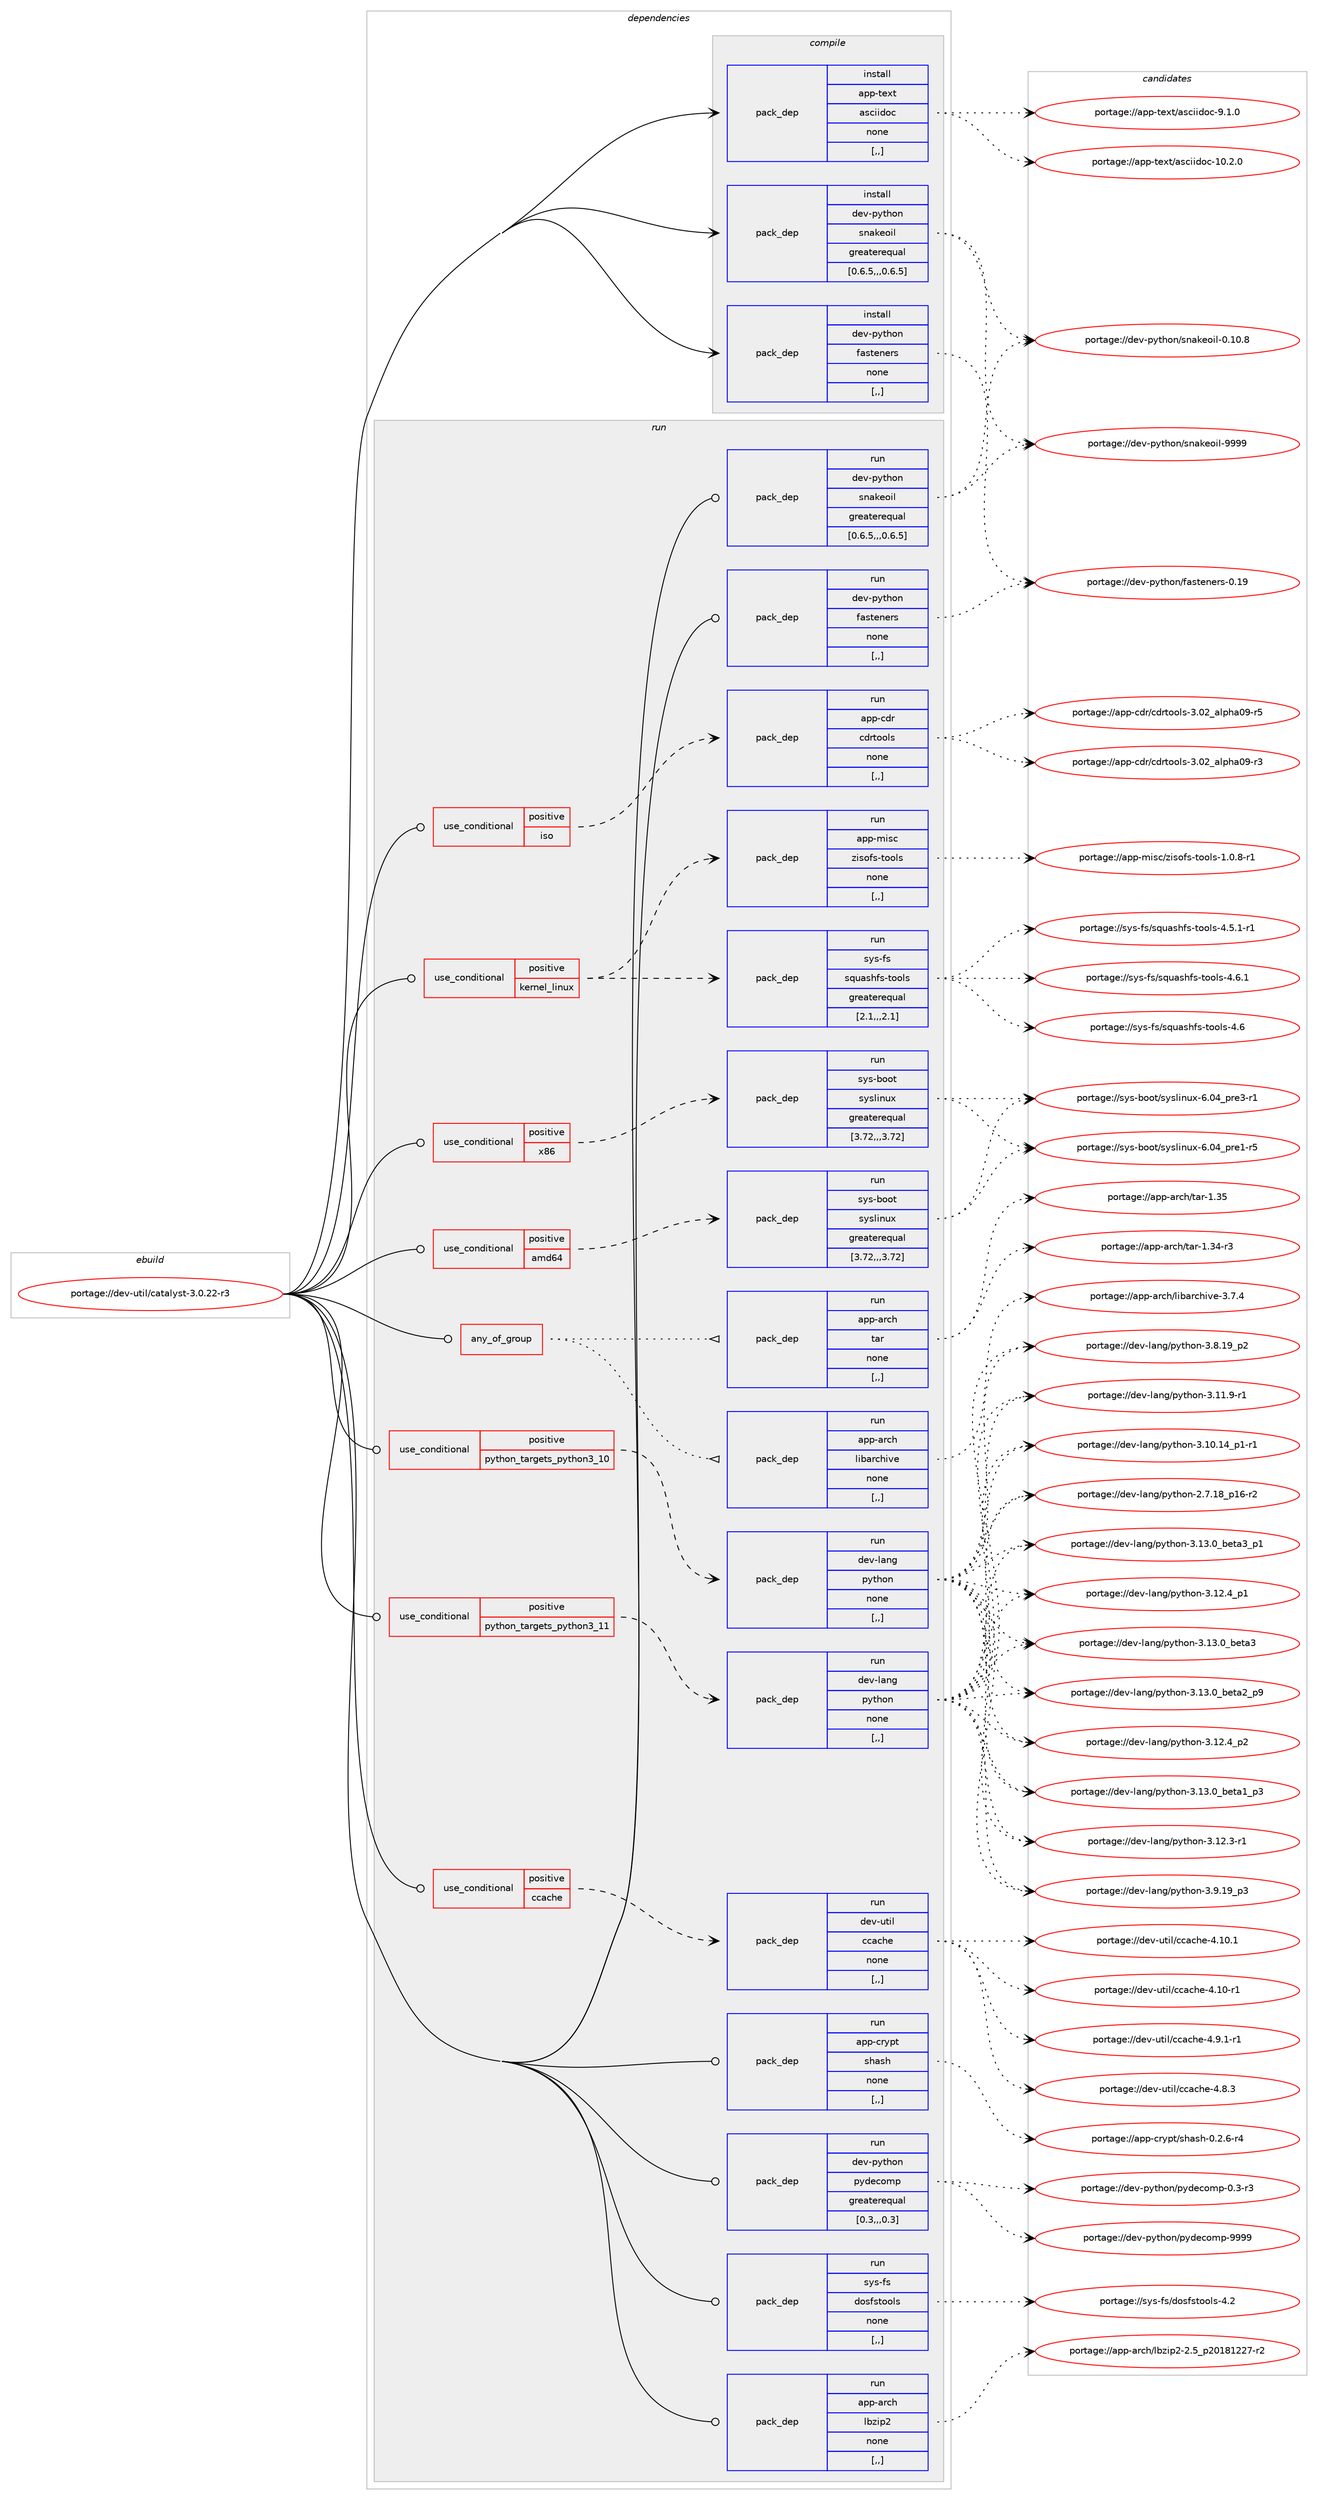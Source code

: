 digraph prolog {

# *************
# Graph options
# *************

newrank=true;
concentrate=true;
compound=true;
graph [rankdir=LR,fontname=Helvetica,fontsize=10,ranksep=1.5];#, ranksep=2.5, nodesep=0.2];
edge  [arrowhead=vee];
node  [fontname=Helvetica,fontsize=10];

# **********
# The ebuild
# **********

subgraph cluster_leftcol {
color=gray;
rank=same;
label=<<i>ebuild</i>>;
id [label="portage://dev-util/catalyst-3.0.22-r3", color=red, width=4, href="../dev-util/catalyst-3.0.22-r3.svg"];
}

# ****************
# The dependencies
# ****************

subgraph cluster_midcol {
color=gray;
label=<<i>dependencies</i>>;
subgraph cluster_compile {
fillcolor="#eeeeee";
style=filled;
label=<<i>compile</i>>;
subgraph pack149922 {
dependency210383 [label=<<TABLE BORDER="0" CELLBORDER="1" CELLSPACING="0" CELLPADDING="4" WIDTH="220"><TR><TD ROWSPAN="6" CELLPADDING="30">pack_dep</TD></TR><TR><TD WIDTH="110">install</TD></TR><TR><TD>app-text</TD></TR><TR><TD>asciidoc</TD></TR><TR><TD>none</TD></TR><TR><TD>[,,]</TD></TR></TABLE>>, shape=none, color=blue];
}
id:e -> dependency210383:w [weight=20,style="solid",arrowhead="vee"];
subgraph pack149923 {
dependency210384 [label=<<TABLE BORDER="0" CELLBORDER="1" CELLSPACING="0" CELLPADDING="4" WIDTH="220"><TR><TD ROWSPAN="6" CELLPADDING="30">pack_dep</TD></TR><TR><TD WIDTH="110">install</TD></TR><TR><TD>dev-python</TD></TR><TR><TD>fasteners</TD></TR><TR><TD>none</TD></TR><TR><TD>[,,]</TD></TR></TABLE>>, shape=none, color=blue];
}
id:e -> dependency210384:w [weight=20,style="solid",arrowhead="vee"];
subgraph pack149924 {
dependency210385 [label=<<TABLE BORDER="0" CELLBORDER="1" CELLSPACING="0" CELLPADDING="4" WIDTH="220"><TR><TD ROWSPAN="6" CELLPADDING="30">pack_dep</TD></TR><TR><TD WIDTH="110">install</TD></TR><TR><TD>dev-python</TD></TR><TR><TD>snakeoil</TD></TR><TR><TD>greaterequal</TD></TR><TR><TD>[0.6.5,,,0.6.5]</TD></TR></TABLE>>, shape=none, color=blue];
}
id:e -> dependency210385:w [weight=20,style="solid",arrowhead="vee"];
}
subgraph cluster_compileandrun {
fillcolor="#eeeeee";
style=filled;
label=<<i>compile and run</i>>;
}
subgraph cluster_run {
fillcolor="#eeeeee";
style=filled;
label=<<i>run</i>>;
subgraph any1252 {
dependency210386 [label=<<TABLE BORDER="0" CELLBORDER="1" CELLSPACING="0" CELLPADDING="4"><TR><TD CELLPADDING="10">any_of_group</TD></TR></TABLE>>, shape=none, color=red];subgraph pack149925 {
dependency210387 [label=<<TABLE BORDER="0" CELLBORDER="1" CELLSPACING="0" CELLPADDING="4" WIDTH="220"><TR><TD ROWSPAN="6" CELLPADDING="30">pack_dep</TD></TR><TR><TD WIDTH="110">run</TD></TR><TR><TD>app-arch</TD></TR><TR><TD>tar</TD></TR><TR><TD>none</TD></TR><TR><TD>[,,]</TD></TR></TABLE>>, shape=none, color=blue];
}
dependency210386:e -> dependency210387:w [weight=20,style="dotted",arrowhead="oinv"];
subgraph pack149926 {
dependency210388 [label=<<TABLE BORDER="0" CELLBORDER="1" CELLSPACING="0" CELLPADDING="4" WIDTH="220"><TR><TD ROWSPAN="6" CELLPADDING="30">pack_dep</TD></TR><TR><TD WIDTH="110">run</TD></TR><TR><TD>app-arch</TD></TR><TR><TD>libarchive</TD></TR><TR><TD>none</TD></TR><TR><TD>[,,]</TD></TR></TABLE>>, shape=none, color=blue];
}
dependency210386:e -> dependency210388:w [weight=20,style="dotted",arrowhead="oinv"];
}
id:e -> dependency210386:w [weight=20,style="solid",arrowhead="odot"];
subgraph cond59059 {
dependency210389 [label=<<TABLE BORDER="0" CELLBORDER="1" CELLSPACING="0" CELLPADDING="4"><TR><TD ROWSPAN="3" CELLPADDING="10">use_conditional</TD></TR><TR><TD>positive</TD></TR><TR><TD>amd64</TD></TR></TABLE>>, shape=none, color=red];
subgraph pack149927 {
dependency210390 [label=<<TABLE BORDER="0" CELLBORDER="1" CELLSPACING="0" CELLPADDING="4" WIDTH="220"><TR><TD ROWSPAN="6" CELLPADDING="30">pack_dep</TD></TR><TR><TD WIDTH="110">run</TD></TR><TR><TD>sys-boot</TD></TR><TR><TD>syslinux</TD></TR><TR><TD>greaterequal</TD></TR><TR><TD>[3.72,,,3.72]</TD></TR></TABLE>>, shape=none, color=blue];
}
dependency210389:e -> dependency210390:w [weight=20,style="dashed",arrowhead="vee"];
}
id:e -> dependency210389:w [weight=20,style="solid",arrowhead="odot"];
subgraph cond59060 {
dependency210391 [label=<<TABLE BORDER="0" CELLBORDER="1" CELLSPACING="0" CELLPADDING="4"><TR><TD ROWSPAN="3" CELLPADDING="10">use_conditional</TD></TR><TR><TD>positive</TD></TR><TR><TD>ccache</TD></TR></TABLE>>, shape=none, color=red];
subgraph pack149928 {
dependency210392 [label=<<TABLE BORDER="0" CELLBORDER="1" CELLSPACING="0" CELLPADDING="4" WIDTH="220"><TR><TD ROWSPAN="6" CELLPADDING="30">pack_dep</TD></TR><TR><TD WIDTH="110">run</TD></TR><TR><TD>dev-util</TD></TR><TR><TD>ccache</TD></TR><TR><TD>none</TD></TR><TR><TD>[,,]</TD></TR></TABLE>>, shape=none, color=blue];
}
dependency210391:e -> dependency210392:w [weight=20,style="dashed",arrowhead="vee"];
}
id:e -> dependency210391:w [weight=20,style="solid",arrowhead="odot"];
subgraph cond59061 {
dependency210393 [label=<<TABLE BORDER="0" CELLBORDER="1" CELLSPACING="0" CELLPADDING="4"><TR><TD ROWSPAN="3" CELLPADDING="10">use_conditional</TD></TR><TR><TD>positive</TD></TR><TR><TD>iso</TD></TR></TABLE>>, shape=none, color=red];
subgraph pack149929 {
dependency210394 [label=<<TABLE BORDER="0" CELLBORDER="1" CELLSPACING="0" CELLPADDING="4" WIDTH="220"><TR><TD ROWSPAN="6" CELLPADDING="30">pack_dep</TD></TR><TR><TD WIDTH="110">run</TD></TR><TR><TD>app-cdr</TD></TR><TR><TD>cdrtools</TD></TR><TR><TD>none</TD></TR><TR><TD>[,,]</TD></TR></TABLE>>, shape=none, color=blue];
}
dependency210393:e -> dependency210394:w [weight=20,style="dashed",arrowhead="vee"];
}
id:e -> dependency210393:w [weight=20,style="solid",arrowhead="odot"];
subgraph cond59062 {
dependency210395 [label=<<TABLE BORDER="0" CELLBORDER="1" CELLSPACING="0" CELLPADDING="4"><TR><TD ROWSPAN="3" CELLPADDING="10">use_conditional</TD></TR><TR><TD>positive</TD></TR><TR><TD>kernel_linux</TD></TR></TABLE>>, shape=none, color=red];
subgraph pack149930 {
dependency210396 [label=<<TABLE BORDER="0" CELLBORDER="1" CELLSPACING="0" CELLPADDING="4" WIDTH="220"><TR><TD ROWSPAN="6" CELLPADDING="30">pack_dep</TD></TR><TR><TD WIDTH="110">run</TD></TR><TR><TD>app-misc</TD></TR><TR><TD>zisofs-tools</TD></TR><TR><TD>none</TD></TR><TR><TD>[,,]</TD></TR></TABLE>>, shape=none, color=blue];
}
dependency210395:e -> dependency210396:w [weight=20,style="dashed",arrowhead="vee"];
subgraph pack149931 {
dependency210397 [label=<<TABLE BORDER="0" CELLBORDER="1" CELLSPACING="0" CELLPADDING="4" WIDTH="220"><TR><TD ROWSPAN="6" CELLPADDING="30">pack_dep</TD></TR><TR><TD WIDTH="110">run</TD></TR><TR><TD>sys-fs</TD></TR><TR><TD>squashfs-tools</TD></TR><TR><TD>greaterequal</TD></TR><TR><TD>[2.1,,,2.1]</TD></TR></TABLE>>, shape=none, color=blue];
}
dependency210395:e -> dependency210397:w [weight=20,style="dashed",arrowhead="vee"];
}
id:e -> dependency210395:w [weight=20,style="solid",arrowhead="odot"];
subgraph cond59063 {
dependency210398 [label=<<TABLE BORDER="0" CELLBORDER="1" CELLSPACING="0" CELLPADDING="4"><TR><TD ROWSPAN="3" CELLPADDING="10">use_conditional</TD></TR><TR><TD>positive</TD></TR><TR><TD>python_targets_python3_10</TD></TR></TABLE>>, shape=none, color=red];
subgraph pack149932 {
dependency210399 [label=<<TABLE BORDER="0" CELLBORDER="1" CELLSPACING="0" CELLPADDING="4" WIDTH="220"><TR><TD ROWSPAN="6" CELLPADDING="30">pack_dep</TD></TR><TR><TD WIDTH="110">run</TD></TR><TR><TD>dev-lang</TD></TR><TR><TD>python</TD></TR><TR><TD>none</TD></TR><TR><TD>[,,]</TD></TR></TABLE>>, shape=none, color=blue];
}
dependency210398:e -> dependency210399:w [weight=20,style="dashed",arrowhead="vee"];
}
id:e -> dependency210398:w [weight=20,style="solid",arrowhead="odot"];
subgraph cond59064 {
dependency210400 [label=<<TABLE BORDER="0" CELLBORDER="1" CELLSPACING="0" CELLPADDING="4"><TR><TD ROWSPAN="3" CELLPADDING="10">use_conditional</TD></TR><TR><TD>positive</TD></TR><TR><TD>python_targets_python3_11</TD></TR></TABLE>>, shape=none, color=red];
subgraph pack149933 {
dependency210401 [label=<<TABLE BORDER="0" CELLBORDER="1" CELLSPACING="0" CELLPADDING="4" WIDTH="220"><TR><TD ROWSPAN="6" CELLPADDING="30">pack_dep</TD></TR><TR><TD WIDTH="110">run</TD></TR><TR><TD>dev-lang</TD></TR><TR><TD>python</TD></TR><TR><TD>none</TD></TR><TR><TD>[,,]</TD></TR></TABLE>>, shape=none, color=blue];
}
dependency210400:e -> dependency210401:w [weight=20,style="dashed",arrowhead="vee"];
}
id:e -> dependency210400:w [weight=20,style="solid",arrowhead="odot"];
subgraph cond59065 {
dependency210402 [label=<<TABLE BORDER="0" CELLBORDER="1" CELLSPACING="0" CELLPADDING="4"><TR><TD ROWSPAN="3" CELLPADDING="10">use_conditional</TD></TR><TR><TD>positive</TD></TR><TR><TD>x86</TD></TR></TABLE>>, shape=none, color=red];
subgraph pack149934 {
dependency210403 [label=<<TABLE BORDER="0" CELLBORDER="1" CELLSPACING="0" CELLPADDING="4" WIDTH="220"><TR><TD ROWSPAN="6" CELLPADDING="30">pack_dep</TD></TR><TR><TD WIDTH="110">run</TD></TR><TR><TD>sys-boot</TD></TR><TR><TD>syslinux</TD></TR><TR><TD>greaterequal</TD></TR><TR><TD>[3.72,,,3.72]</TD></TR></TABLE>>, shape=none, color=blue];
}
dependency210402:e -> dependency210403:w [weight=20,style="dashed",arrowhead="vee"];
}
id:e -> dependency210402:w [weight=20,style="solid",arrowhead="odot"];
subgraph pack149935 {
dependency210404 [label=<<TABLE BORDER="0" CELLBORDER="1" CELLSPACING="0" CELLPADDING="4" WIDTH="220"><TR><TD ROWSPAN="6" CELLPADDING="30">pack_dep</TD></TR><TR><TD WIDTH="110">run</TD></TR><TR><TD>app-arch</TD></TR><TR><TD>lbzip2</TD></TR><TR><TD>none</TD></TR><TR><TD>[,,]</TD></TR></TABLE>>, shape=none, color=blue];
}
id:e -> dependency210404:w [weight=20,style="solid",arrowhead="odot"];
subgraph pack149936 {
dependency210405 [label=<<TABLE BORDER="0" CELLBORDER="1" CELLSPACING="0" CELLPADDING="4" WIDTH="220"><TR><TD ROWSPAN="6" CELLPADDING="30">pack_dep</TD></TR><TR><TD WIDTH="110">run</TD></TR><TR><TD>app-crypt</TD></TR><TR><TD>shash</TD></TR><TR><TD>none</TD></TR><TR><TD>[,,]</TD></TR></TABLE>>, shape=none, color=blue];
}
id:e -> dependency210405:w [weight=20,style="solid",arrowhead="odot"];
subgraph pack149937 {
dependency210406 [label=<<TABLE BORDER="0" CELLBORDER="1" CELLSPACING="0" CELLPADDING="4" WIDTH="220"><TR><TD ROWSPAN="6" CELLPADDING="30">pack_dep</TD></TR><TR><TD WIDTH="110">run</TD></TR><TR><TD>dev-python</TD></TR><TR><TD>fasteners</TD></TR><TR><TD>none</TD></TR><TR><TD>[,,]</TD></TR></TABLE>>, shape=none, color=blue];
}
id:e -> dependency210406:w [weight=20,style="solid",arrowhead="odot"];
subgraph pack149938 {
dependency210407 [label=<<TABLE BORDER="0" CELLBORDER="1" CELLSPACING="0" CELLPADDING="4" WIDTH="220"><TR><TD ROWSPAN="6" CELLPADDING="30">pack_dep</TD></TR><TR><TD WIDTH="110">run</TD></TR><TR><TD>dev-python</TD></TR><TR><TD>pydecomp</TD></TR><TR><TD>greaterequal</TD></TR><TR><TD>[0.3,,,0.3]</TD></TR></TABLE>>, shape=none, color=blue];
}
id:e -> dependency210407:w [weight=20,style="solid",arrowhead="odot"];
subgraph pack149939 {
dependency210408 [label=<<TABLE BORDER="0" CELLBORDER="1" CELLSPACING="0" CELLPADDING="4" WIDTH="220"><TR><TD ROWSPAN="6" CELLPADDING="30">pack_dep</TD></TR><TR><TD WIDTH="110">run</TD></TR><TR><TD>dev-python</TD></TR><TR><TD>snakeoil</TD></TR><TR><TD>greaterequal</TD></TR><TR><TD>[0.6.5,,,0.6.5]</TD></TR></TABLE>>, shape=none, color=blue];
}
id:e -> dependency210408:w [weight=20,style="solid",arrowhead="odot"];
subgraph pack149940 {
dependency210409 [label=<<TABLE BORDER="0" CELLBORDER="1" CELLSPACING="0" CELLPADDING="4" WIDTH="220"><TR><TD ROWSPAN="6" CELLPADDING="30">pack_dep</TD></TR><TR><TD WIDTH="110">run</TD></TR><TR><TD>sys-fs</TD></TR><TR><TD>dosfstools</TD></TR><TR><TD>none</TD></TR><TR><TD>[,,]</TD></TR></TABLE>>, shape=none, color=blue];
}
id:e -> dependency210409:w [weight=20,style="solid",arrowhead="odot"];
}
}

# **************
# The candidates
# **************

subgraph cluster_choices {
rank=same;
color=gray;
label=<<i>candidates</i>>;

subgraph choice149922 {
color=black;
nodesep=1;
choice97112112451161011201164797115991051051001119945494846504648 [label="portage://app-text/asciidoc-10.2.0", color=red, width=4,href="../app-text/asciidoc-10.2.0.svg"];
choice971121124511610112011647971159910510510011199455746494648 [label="portage://app-text/asciidoc-9.1.0", color=red, width=4,href="../app-text/asciidoc-9.1.0.svg"];
dependency210383:e -> choice97112112451161011201164797115991051051001119945494846504648:w [style=dotted,weight="100"];
dependency210383:e -> choice971121124511610112011647971159910510510011199455746494648:w [style=dotted,weight="100"];
}
subgraph choice149923 {
color=black;
nodesep=1;
choice1001011184511212111610411111047102971151161011101011141154548464957 [label="portage://dev-python/fasteners-0.19", color=red, width=4,href="../dev-python/fasteners-0.19.svg"];
dependency210384:e -> choice1001011184511212111610411111047102971151161011101011141154548464957:w [style=dotted,weight="100"];
}
subgraph choice149924 {
color=black;
nodesep=1;
choice1001011184511212111610411111047115110971071011111051084557575757 [label="portage://dev-python/snakeoil-9999", color=red, width=4,href="../dev-python/snakeoil-9999.svg"];
choice10010111845112121116104111110471151109710710111110510845484649484656 [label="portage://dev-python/snakeoil-0.10.8", color=red, width=4,href="../dev-python/snakeoil-0.10.8.svg"];
dependency210385:e -> choice1001011184511212111610411111047115110971071011111051084557575757:w [style=dotted,weight="100"];
dependency210385:e -> choice10010111845112121116104111110471151109710710111110510845484649484656:w [style=dotted,weight="100"];
}
subgraph choice149925 {
color=black;
nodesep=1;
choice9711211245971149910447116971144549465153 [label="portage://app-arch/tar-1.35", color=red, width=4,href="../app-arch/tar-1.35.svg"];
choice97112112459711499104471169711445494651524511451 [label="portage://app-arch/tar-1.34-r3", color=red, width=4,href="../app-arch/tar-1.34-r3.svg"];
dependency210387:e -> choice9711211245971149910447116971144549465153:w [style=dotted,weight="100"];
dependency210387:e -> choice97112112459711499104471169711445494651524511451:w [style=dotted,weight="100"];
}
subgraph choice149926 {
color=black;
nodesep=1;
choice9711211245971149910447108105989711499104105118101455146554652 [label="portage://app-arch/libarchive-3.7.4", color=red, width=4,href="../app-arch/libarchive-3.7.4.svg"];
dependency210388:e -> choice9711211245971149910447108105989711499104105118101455146554652:w [style=dotted,weight="100"];
}
subgraph choice149927 {
color=black;
nodesep=1;
choice115121115459811111111647115121115108105110117120455446485295112114101514511449 [label="portage://sys-boot/syslinux-6.04_pre3-r1", color=red, width=4,href="../sys-boot/syslinux-6.04_pre3-r1.svg"];
choice115121115459811111111647115121115108105110117120455446485295112114101494511453 [label="portage://sys-boot/syslinux-6.04_pre1-r5", color=red, width=4,href="../sys-boot/syslinux-6.04_pre1-r5.svg"];
dependency210390:e -> choice115121115459811111111647115121115108105110117120455446485295112114101514511449:w [style=dotted,weight="100"];
dependency210390:e -> choice115121115459811111111647115121115108105110117120455446485295112114101494511453:w [style=dotted,weight="100"];
}
subgraph choice149928 {
color=black;
nodesep=1;
choice10010111845117116105108479999979910410145524649484649 [label="portage://dev-util/ccache-4.10.1", color=red, width=4,href="../dev-util/ccache-4.10.1.svg"];
choice10010111845117116105108479999979910410145524649484511449 [label="portage://dev-util/ccache-4.10-r1", color=red, width=4,href="../dev-util/ccache-4.10-r1.svg"];
choice1001011184511711610510847999997991041014552465746494511449 [label="portage://dev-util/ccache-4.9.1-r1", color=red, width=4,href="../dev-util/ccache-4.9.1-r1.svg"];
choice100101118451171161051084799999799104101455246564651 [label="portage://dev-util/ccache-4.8.3", color=red, width=4,href="../dev-util/ccache-4.8.3.svg"];
dependency210392:e -> choice10010111845117116105108479999979910410145524649484649:w [style=dotted,weight="100"];
dependency210392:e -> choice10010111845117116105108479999979910410145524649484511449:w [style=dotted,weight="100"];
dependency210392:e -> choice1001011184511711610510847999997991041014552465746494511449:w [style=dotted,weight="100"];
dependency210392:e -> choice100101118451171161051084799999799104101455246564651:w [style=dotted,weight="100"];
}
subgraph choice149929 {
color=black;
nodesep=1;
choice9711211245991001144799100114116111111108115455146485095971081121049748574511453 [label="portage://app-cdr/cdrtools-3.02_alpha09-r5", color=red, width=4,href="../app-cdr/cdrtools-3.02_alpha09-r5.svg"];
choice9711211245991001144799100114116111111108115455146485095971081121049748574511451 [label="portage://app-cdr/cdrtools-3.02_alpha09-r3", color=red, width=4,href="../app-cdr/cdrtools-3.02_alpha09-r3.svg"];
dependency210394:e -> choice9711211245991001144799100114116111111108115455146485095971081121049748574511453:w [style=dotted,weight="100"];
dependency210394:e -> choice9711211245991001144799100114116111111108115455146485095971081121049748574511451:w [style=dotted,weight="100"];
}
subgraph choice149930 {
color=black;
nodesep=1;
choice97112112451091051159947122105115111102115451161111111081154549464846564511449 [label="portage://app-misc/zisofs-tools-1.0.8-r1", color=red, width=4,href="../app-misc/zisofs-tools-1.0.8-r1.svg"];
dependency210396:e -> choice97112112451091051159947122105115111102115451161111111081154549464846564511449:w [style=dotted,weight="100"];
}
subgraph choice149931 {
color=black;
nodesep=1;
choice11512111545102115471151131179711510410211545116111111108115455246544649 [label="portage://sys-fs/squashfs-tools-4.6.1", color=red, width=4,href="../sys-fs/squashfs-tools-4.6.1.svg"];
choice1151211154510211547115113117971151041021154511611111110811545524654 [label="portage://sys-fs/squashfs-tools-4.6", color=red, width=4,href="../sys-fs/squashfs-tools-4.6.svg"];
choice115121115451021154711511311797115104102115451161111111081154552465346494511449 [label="portage://sys-fs/squashfs-tools-4.5.1-r1", color=red, width=4,href="../sys-fs/squashfs-tools-4.5.1-r1.svg"];
dependency210397:e -> choice11512111545102115471151131179711510410211545116111111108115455246544649:w [style=dotted,weight="100"];
dependency210397:e -> choice1151211154510211547115113117971151041021154511611111110811545524654:w [style=dotted,weight="100"];
dependency210397:e -> choice115121115451021154711511311797115104102115451161111111081154552465346494511449:w [style=dotted,weight="100"];
}
subgraph choice149932 {
color=black;
nodesep=1;
choice10010111845108971101034711212111610411111045514649514648959810111697519511249 [label="portage://dev-lang/python-3.13.0_beta3_p1", color=red, width=4,href="../dev-lang/python-3.13.0_beta3_p1.svg"];
choice1001011184510897110103471121211161041111104551464951464895981011169751 [label="portage://dev-lang/python-3.13.0_beta3", color=red, width=4,href="../dev-lang/python-3.13.0_beta3.svg"];
choice10010111845108971101034711212111610411111045514649514648959810111697509511257 [label="portage://dev-lang/python-3.13.0_beta2_p9", color=red, width=4,href="../dev-lang/python-3.13.0_beta2_p9.svg"];
choice10010111845108971101034711212111610411111045514649514648959810111697499511251 [label="portage://dev-lang/python-3.13.0_beta1_p3", color=red, width=4,href="../dev-lang/python-3.13.0_beta1_p3.svg"];
choice100101118451089711010347112121116104111110455146495046529511250 [label="portage://dev-lang/python-3.12.4_p2", color=red, width=4,href="../dev-lang/python-3.12.4_p2.svg"];
choice100101118451089711010347112121116104111110455146495046529511249 [label="portage://dev-lang/python-3.12.4_p1", color=red, width=4,href="../dev-lang/python-3.12.4_p1.svg"];
choice100101118451089711010347112121116104111110455146495046514511449 [label="portage://dev-lang/python-3.12.3-r1", color=red, width=4,href="../dev-lang/python-3.12.3-r1.svg"];
choice100101118451089711010347112121116104111110455146494946574511449 [label="portage://dev-lang/python-3.11.9-r1", color=red, width=4,href="../dev-lang/python-3.11.9-r1.svg"];
choice100101118451089711010347112121116104111110455146494846495295112494511449 [label="portage://dev-lang/python-3.10.14_p1-r1", color=red, width=4,href="../dev-lang/python-3.10.14_p1-r1.svg"];
choice100101118451089711010347112121116104111110455146574649579511251 [label="portage://dev-lang/python-3.9.19_p3", color=red, width=4,href="../dev-lang/python-3.9.19_p3.svg"];
choice100101118451089711010347112121116104111110455146564649579511250 [label="portage://dev-lang/python-3.8.19_p2", color=red, width=4,href="../dev-lang/python-3.8.19_p2.svg"];
choice100101118451089711010347112121116104111110455046554649569511249544511450 [label="portage://dev-lang/python-2.7.18_p16-r2", color=red, width=4,href="../dev-lang/python-2.7.18_p16-r2.svg"];
dependency210399:e -> choice10010111845108971101034711212111610411111045514649514648959810111697519511249:w [style=dotted,weight="100"];
dependency210399:e -> choice1001011184510897110103471121211161041111104551464951464895981011169751:w [style=dotted,weight="100"];
dependency210399:e -> choice10010111845108971101034711212111610411111045514649514648959810111697509511257:w [style=dotted,weight="100"];
dependency210399:e -> choice10010111845108971101034711212111610411111045514649514648959810111697499511251:w [style=dotted,weight="100"];
dependency210399:e -> choice100101118451089711010347112121116104111110455146495046529511250:w [style=dotted,weight="100"];
dependency210399:e -> choice100101118451089711010347112121116104111110455146495046529511249:w [style=dotted,weight="100"];
dependency210399:e -> choice100101118451089711010347112121116104111110455146495046514511449:w [style=dotted,weight="100"];
dependency210399:e -> choice100101118451089711010347112121116104111110455146494946574511449:w [style=dotted,weight="100"];
dependency210399:e -> choice100101118451089711010347112121116104111110455146494846495295112494511449:w [style=dotted,weight="100"];
dependency210399:e -> choice100101118451089711010347112121116104111110455146574649579511251:w [style=dotted,weight="100"];
dependency210399:e -> choice100101118451089711010347112121116104111110455146564649579511250:w [style=dotted,weight="100"];
dependency210399:e -> choice100101118451089711010347112121116104111110455046554649569511249544511450:w [style=dotted,weight="100"];
}
subgraph choice149933 {
color=black;
nodesep=1;
choice10010111845108971101034711212111610411111045514649514648959810111697519511249 [label="portage://dev-lang/python-3.13.0_beta3_p1", color=red, width=4,href="../dev-lang/python-3.13.0_beta3_p1.svg"];
choice1001011184510897110103471121211161041111104551464951464895981011169751 [label="portage://dev-lang/python-3.13.0_beta3", color=red, width=4,href="../dev-lang/python-3.13.0_beta3.svg"];
choice10010111845108971101034711212111610411111045514649514648959810111697509511257 [label="portage://dev-lang/python-3.13.0_beta2_p9", color=red, width=4,href="../dev-lang/python-3.13.0_beta2_p9.svg"];
choice10010111845108971101034711212111610411111045514649514648959810111697499511251 [label="portage://dev-lang/python-3.13.0_beta1_p3", color=red, width=4,href="../dev-lang/python-3.13.0_beta1_p3.svg"];
choice100101118451089711010347112121116104111110455146495046529511250 [label="portage://dev-lang/python-3.12.4_p2", color=red, width=4,href="../dev-lang/python-3.12.4_p2.svg"];
choice100101118451089711010347112121116104111110455146495046529511249 [label="portage://dev-lang/python-3.12.4_p1", color=red, width=4,href="../dev-lang/python-3.12.4_p1.svg"];
choice100101118451089711010347112121116104111110455146495046514511449 [label="portage://dev-lang/python-3.12.3-r1", color=red, width=4,href="../dev-lang/python-3.12.3-r1.svg"];
choice100101118451089711010347112121116104111110455146494946574511449 [label="portage://dev-lang/python-3.11.9-r1", color=red, width=4,href="../dev-lang/python-3.11.9-r1.svg"];
choice100101118451089711010347112121116104111110455146494846495295112494511449 [label="portage://dev-lang/python-3.10.14_p1-r1", color=red, width=4,href="../dev-lang/python-3.10.14_p1-r1.svg"];
choice100101118451089711010347112121116104111110455146574649579511251 [label="portage://dev-lang/python-3.9.19_p3", color=red, width=4,href="../dev-lang/python-3.9.19_p3.svg"];
choice100101118451089711010347112121116104111110455146564649579511250 [label="portage://dev-lang/python-3.8.19_p2", color=red, width=4,href="../dev-lang/python-3.8.19_p2.svg"];
choice100101118451089711010347112121116104111110455046554649569511249544511450 [label="portage://dev-lang/python-2.7.18_p16-r2", color=red, width=4,href="../dev-lang/python-2.7.18_p16-r2.svg"];
dependency210401:e -> choice10010111845108971101034711212111610411111045514649514648959810111697519511249:w [style=dotted,weight="100"];
dependency210401:e -> choice1001011184510897110103471121211161041111104551464951464895981011169751:w [style=dotted,weight="100"];
dependency210401:e -> choice10010111845108971101034711212111610411111045514649514648959810111697509511257:w [style=dotted,weight="100"];
dependency210401:e -> choice10010111845108971101034711212111610411111045514649514648959810111697499511251:w [style=dotted,weight="100"];
dependency210401:e -> choice100101118451089711010347112121116104111110455146495046529511250:w [style=dotted,weight="100"];
dependency210401:e -> choice100101118451089711010347112121116104111110455146495046529511249:w [style=dotted,weight="100"];
dependency210401:e -> choice100101118451089711010347112121116104111110455146495046514511449:w [style=dotted,weight="100"];
dependency210401:e -> choice100101118451089711010347112121116104111110455146494946574511449:w [style=dotted,weight="100"];
dependency210401:e -> choice100101118451089711010347112121116104111110455146494846495295112494511449:w [style=dotted,weight="100"];
dependency210401:e -> choice100101118451089711010347112121116104111110455146574649579511251:w [style=dotted,weight="100"];
dependency210401:e -> choice100101118451089711010347112121116104111110455146564649579511250:w [style=dotted,weight="100"];
dependency210401:e -> choice100101118451089711010347112121116104111110455046554649569511249544511450:w [style=dotted,weight="100"];
}
subgraph choice149934 {
color=black;
nodesep=1;
choice115121115459811111111647115121115108105110117120455446485295112114101514511449 [label="portage://sys-boot/syslinux-6.04_pre3-r1", color=red, width=4,href="../sys-boot/syslinux-6.04_pre3-r1.svg"];
choice115121115459811111111647115121115108105110117120455446485295112114101494511453 [label="portage://sys-boot/syslinux-6.04_pre1-r5", color=red, width=4,href="../sys-boot/syslinux-6.04_pre1-r5.svg"];
dependency210403:e -> choice115121115459811111111647115121115108105110117120455446485295112114101514511449:w [style=dotted,weight="100"];
dependency210403:e -> choice115121115459811111111647115121115108105110117120455446485295112114101494511453:w [style=dotted,weight="100"];
}
subgraph choice149935 {
color=black;
nodesep=1;
choice97112112459711499104471089812210511250455046539511250484956495050554511450 [label="portage://app-arch/lbzip2-2.5_p20181227-r2", color=red, width=4,href="../app-arch/lbzip2-2.5_p20181227-r2.svg"];
dependency210404:e -> choice97112112459711499104471089812210511250455046539511250484956495050554511450:w [style=dotted,weight="100"];
}
subgraph choice149936 {
color=black;
nodesep=1;
choice97112112459911412111211647115104971151044548465046544511452 [label="portage://app-crypt/shash-0.2.6-r4", color=red, width=4,href="../app-crypt/shash-0.2.6-r4.svg"];
dependency210405:e -> choice97112112459911412111211647115104971151044548465046544511452:w [style=dotted,weight="100"];
}
subgraph choice149937 {
color=black;
nodesep=1;
choice1001011184511212111610411111047102971151161011101011141154548464957 [label="portage://dev-python/fasteners-0.19", color=red, width=4,href="../dev-python/fasteners-0.19.svg"];
dependency210406:e -> choice1001011184511212111610411111047102971151161011101011141154548464957:w [style=dotted,weight="100"];
}
subgraph choice149938 {
color=black;
nodesep=1;
choice1001011184511212111610411111047112121100101991111091124557575757 [label="portage://dev-python/pydecomp-9999", color=red, width=4,href="../dev-python/pydecomp-9999.svg"];
choice100101118451121211161041111104711212110010199111109112454846514511451 [label="portage://dev-python/pydecomp-0.3-r3", color=red, width=4,href="../dev-python/pydecomp-0.3-r3.svg"];
dependency210407:e -> choice1001011184511212111610411111047112121100101991111091124557575757:w [style=dotted,weight="100"];
dependency210407:e -> choice100101118451121211161041111104711212110010199111109112454846514511451:w [style=dotted,weight="100"];
}
subgraph choice149939 {
color=black;
nodesep=1;
choice1001011184511212111610411111047115110971071011111051084557575757 [label="portage://dev-python/snakeoil-9999", color=red, width=4,href="../dev-python/snakeoil-9999.svg"];
choice10010111845112121116104111110471151109710710111110510845484649484656 [label="portage://dev-python/snakeoil-0.10.8", color=red, width=4,href="../dev-python/snakeoil-0.10.8.svg"];
dependency210408:e -> choice1001011184511212111610411111047115110971071011111051084557575757:w [style=dotted,weight="100"];
dependency210408:e -> choice10010111845112121116104111110471151109710710111110510845484649484656:w [style=dotted,weight="100"];
}
subgraph choice149940 {
color=black;
nodesep=1;
choice115121115451021154710011111510211511611111110811545524650 [label="portage://sys-fs/dosfstools-4.2", color=red, width=4,href="../sys-fs/dosfstools-4.2.svg"];
dependency210409:e -> choice115121115451021154710011111510211511611111110811545524650:w [style=dotted,weight="100"];
}
}

}
